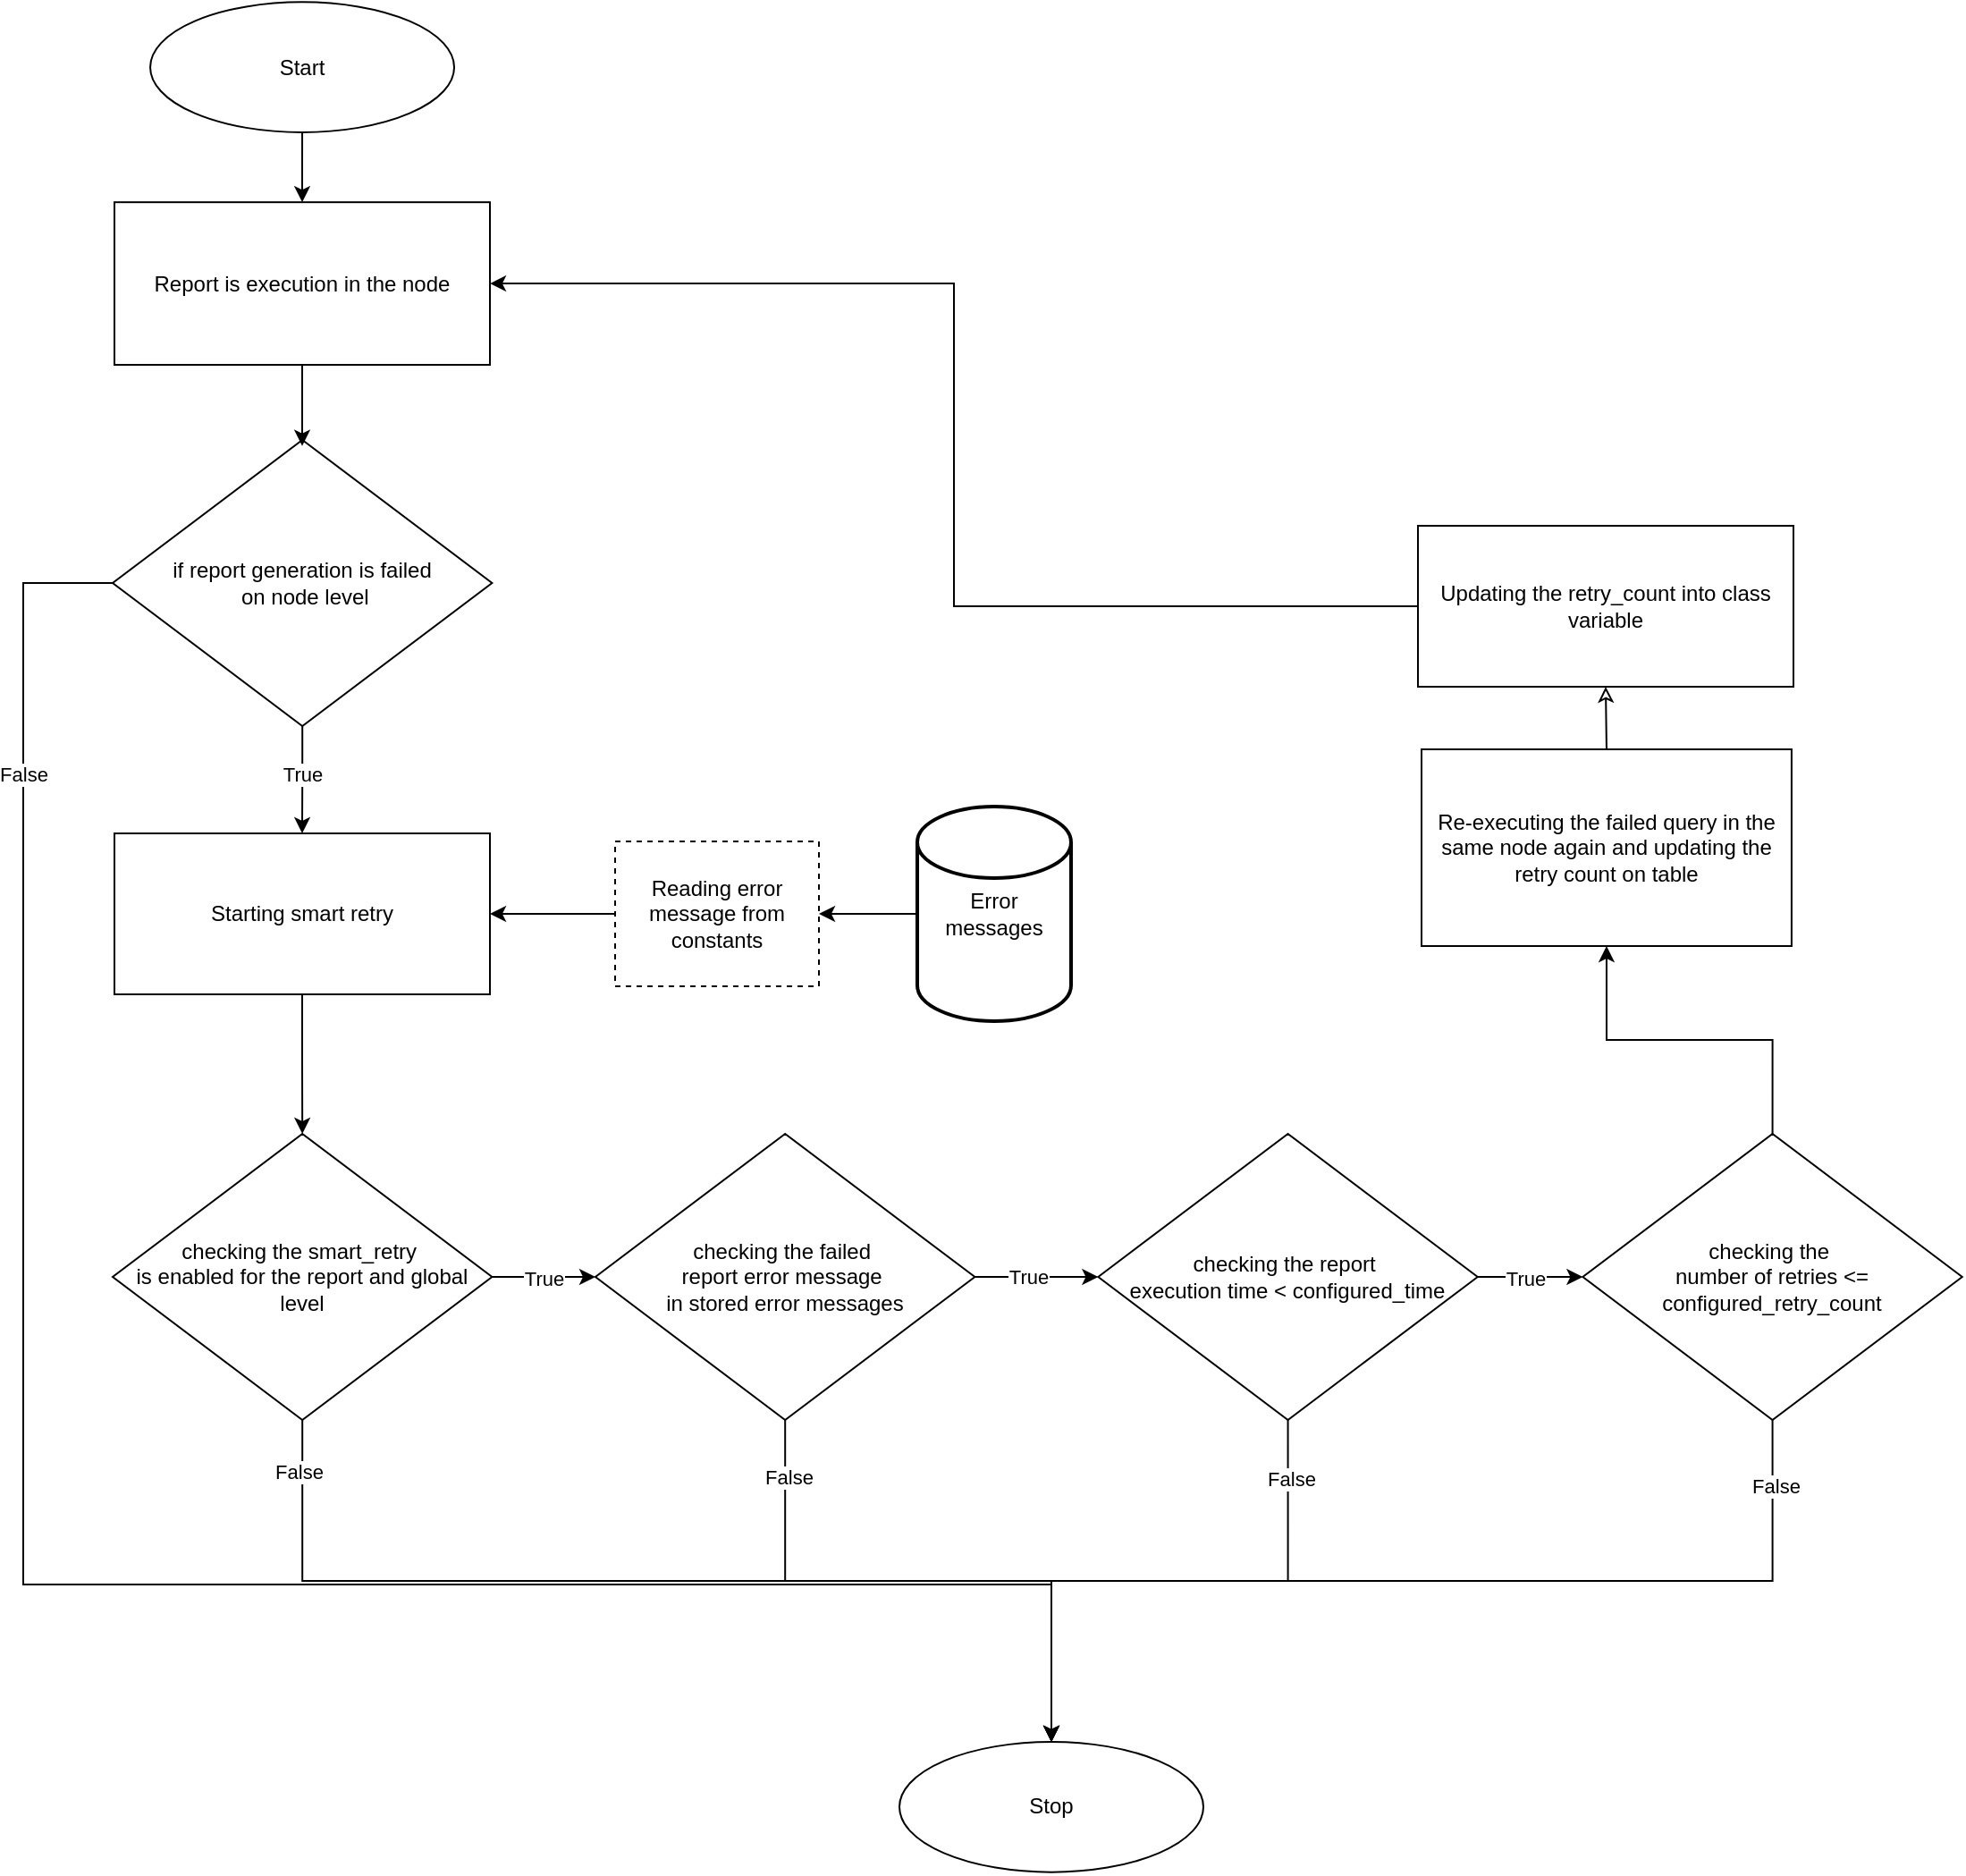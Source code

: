 <mxfile version="26.2.14">
  <diagram name="Page-1" id="eXSfmjUFuQOITZMK3o8C">
    <mxGraphModel dx="1678" dy="1040" grid="1" gridSize="10" guides="1" tooltips="1" connect="1" arrows="1" fold="1" page="1" pageScale="1" pageWidth="827" pageHeight="1169" math="0" shadow="0">
      <root>
        <mxCell id="0" />
        <mxCell id="1" parent="0" />
        <mxCell id="Di3fAgxtV0VW0kk3TTDr-3" value="" style="edgeStyle=orthogonalEdgeStyle;rounded=0;orthogonalLoop=1;jettySize=auto;html=1;" parent="1" source="Di3fAgxtV0VW0kk3TTDr-1" target="Di3fAgxtV0VW0kk3TTDr-2" edge="1">
          <mxGeometry relative="1" as="geometry" />
        </mxCell>
        <mxCell id="Di3fAgxtV0VW0kk3TTDr-1" value="Start" style="ellipse;whiteSpace=wrap;html=1;fillColor=none;" parent="1" vertex="1">
          <mxGeometry x="131.02" y="65.14" width="170" height="72.86" as="geometry" />
        </mxCell>
        <mxCell id="Di3fAgxtV0VW0kk3TTDr-5" value="" style="edgeStyle=orthogonalEdgeStyle;rounded=0;orthogonalLoop=1;jettySize=auto;html=1;" parent="1" source="Di3fAgxtV0VW0kk3TTDr-2" edge="1">
          <mxGeometry relative="1" as="geometry">
            <mxPoint x="216" y="313.35" as="targetPoint" />
          </mxGeometry>
        </mxCell>
        <mxCell id="Di3fAgxtV0VW0kk3TTDr-2" value="Report is execution in the node" style="whiteSpace=wrap;html=1;fillColor=none;" parent="1" vertex="1">
          <mxGeometry x="111" y="177.08" width="210" height="90.92" as="geometry" />
        </mxCell>
        <mxCell id="Di3fAgxtV0VW0kk3TTDr-7" value="" style="edgeStyle=orthogonalEdgeStyle;rounded=0;orthogonalLoop=1;jettySize=auto;html=1;" parent="1" source="m6Lgri4AIF165tDDJpC_-48" target="Di3fAgxtV0VW0kk3TTDr-6" edge="1">
          <mxGeometry relative="1" as="geometry">
            <mxPoint x="216" y="490" as="sourcePoint" />
          </mxGeometry>
        </mxCell>
        <mxCell id="m6Lgri4AIF165tDDJpC_-50" value="True" style="edgeLabel;html=1;align=center;verticalAlign=middle;resizable=0;points=[];" vertex="1" connectable="0" parent="Di3fAgxtV0VW0kk3TTDr-7">
          <mxGeometry x="-0.114" relative="1" as="geometry">
            <mxPoint as="offset" />
          </mxGeometry>
        </mxCell>
        <mxCell id="m6Lgri4AIF165tDDJpC_-33" style="edgeStyle=orthogonalEdgeStyle;rounded=0;orthogonalLoop=1;jettySize=auto;html=1;exitX=0.5;exitY=1;exitDx=0;exitDy=0;entryX=0.5;entryY=0;entryDx=0;entryDy=0;" edge="1" parent="1" source="Di3fAgxtV0VW0kk3TTDr-6" target="m6Lgri4AIF165tDDJpC_-32">
          <mxGeometry relative="1" as="geometry" />
        </mxCell>
        <mxCell id="Di3fAgxtV0VW0kk3TTDr-6" value="Starting smart retry" style="whiteSpace=wrap;html=1;fillColor=none;" parent="1" vertex="1">
          <mxGeometry x="111" y="530" width="210" height="90" as="geometry" />
        </mxCell>
        <mxCell id="Di3fAgxtV0VW0kk3TTDr-21" value="" style="edgeStyle=orthogonalEdgeStyle;rounded=0;orthogonalLoop=1;jettySize=auto;html=1;" parent="1" source="Di3fAgxtV0VW0kk3TTDr-8" target="Di3fAgxtV0VW0kk3TTDr-23" edge="1">
          <mxGeometry relative="1" as="geometry">
            <mxPoint x="485.15" y="911" as="targetPoint" />
          </mxGeometry>
        </mxCell>
        <mxCell id="Di3fAgxtV0VW0kk3TTDr-38" value="True" style="edgeLabel;html=1;align=center;verticalAlign=middle;resizable=0;points=[];" parent="Di3fAgxtV0VW0kk3TTDr-21" vertex="1" connectable="0">
          <mxGeometry x="-0.146" relative="1" as="geometry">
            <mxPoint as="offset" />
          </mxGeometry>
        </mxCell>
        <mxCell id="m6Lgri4AIF165tDDJpC_-23" style="edgeStyle=orthogonalEdgeStyle;rounded=0;orthogonalLoop=1;jettySize=auto;html=1;exitX=0.5;exitY=1;exitDx=0;exitDy=0;" edge="1" parent="1" source="Di3fAgxtV0VW0kk3TTDr-8" target="Di3fAgxtV0VW0kk3TTDr-31">
          <mxGeometry relative="1" as="geometry" />
        </mxCell>
        <mxCell id="m6Lgri4AIF165tDDJpC_-45" value="False" style="edgeLabel;html=1;align=center;verticalAlign=middle;resizable=0;points=[];" vertex="1" connectable="0" parent="m6Lgri4AIF165tDDJpC_-23">
          <mxGeometry x="-0.804" y="2" relative="1" as="geometry">
            <mxPoint as="offset" />
          </mxGeometry>
        </mxCell>
        <mxCell id="Di3fAgxtV0VW0kk3TTDr-8" value="checking the failed&amp;nbsp;&lt;div&gt;report error message&amp;nbsp;&lt;/div&gt;&lt;div&gt;in stored error messages&lt;/div&gt;" style="rhombus;whiteSpace=wrap;html=1;fillColor=none;" parent="1" vertex="1">
          <mxGeometry x="380" y="698" width="212.19" height="160" as="geometry" />
        </mxCell>
        <mxCell id="m6Lgri4AIF165tDDJpC_-21" style="edgeStyle=orthogonalEdgeStyle;rounded=0;orthogonalLoop=1;jettySize=auto;html=1;exitX=1;exitY=0.5;exitDx=0;exitDy=0;entryX=0;entryY=0.5;entryDx=0;entryDy=0;" edge="1" parent="1" source="Di3fAgxtV0VW0kk3TTDr-23" target="m6Lgri4AIF165tDDJpC_-17">
          <mxGeometry relative="1" as="geometry" />
        </mxCell>
        <mxCell id="m6Lgri4AIF165tDDJpC_-22" value="True" style="edgeLabel;html=1;align=center;verticalAlign=middle;resizable=0;points=[];" vertex="1" connectable="0" parent="m6Lgri4AIF165tDDJpC_-21">
          <mxGeometry x="-0.106" y="-1" relative="1" as="geometry">
            <mxPoint as="offset" />
          </mxGeometry>
        </mxCell>
        <mxCell id="m6Lgri4AIF165tDDJpC_-25" style="edgeStyle=orthogonalEdgeStyle;rounded=0;orthogonalLoop=1;jettySize=auto;html=1;exitX=0.5;exitY=1;exitDx=0;exitDy=0;entryX=0.5;entryY=0;entryDx=0;entryDy=0;" edge="1" parent="1" source="Di3fAgxtV0VW0kk3TTDr-23" target="Di3fAgxtV0VW0kk3TTDr-31">
          <mxGeometry relative="1" as="geometry" />
        </mxCell>
        <mxCell id="m6Lgri4AIF165tDDJpC_-46" value="False" style="edgeLabel;html=1;align=center;verticalAlign=middle;resizable=0;points=[];" vertex="1" connectable="0" parent="m6Lgri4AIF165tDDJpC_-25">
          <mxGeometry x="-0.789" y="1" relative="1" as="geometry">
            <mxPoint as="offset" />
          </mxGeometry>
        </mxCell>
        <mxCell id="Di3fAgxtV0VW0kk3TTDr-23" value="checking the report&amp;nbsp;&lt;br&gt;&lt;span style=&quot;background-color: transparent; color: light-dark(rgb(0, 0, 0), rgb(255, 255, 255));&quot;&gt;execution time &amp;lt; configured_time&lt;/span&gt;" style="rhombus;whiteSpace=wrap;html=1;fillColor=none;" parent="1" vertex="1">
          <mxGeometry x="661.19" y="698" width="212.19" height="160" as="geometry" />
        </mxCell>
        <mxCell id="Di3fAgxtV0VW0kk3TTDr-31" value="Stop" style="ellipse;whiteSpace=wrap;html=1;fillColor=none;" parent="1" vertex="1">
          <mxGeometry x="550" y="1038" width="170" height="72.86" as="geometry" />
        </mxCell>
        <mxCell id="m6Lgri4AIF165tDDJpC_-27" style="edgeStyle=orthogonalEdgeStyle;rounded=0;orthogonalLoop=1;jettySize=auto;html=1;exitX=0;exitY=0.5;exitDx=0;exitDy=0;exitPerimeter=0;entryX=1;entryY=0.5;entryDx=0;entryDy=0;" edge="1" parent="1" source="m6Lgri4AIF165tDDJpC_-2" target="m6Lgri4AIF165tDDJpC_-10">
          <mxGeometry relative="1" as="geometry" />
        </mxCell>
        <mxCell id="m6Lgri4AIF165tDDJpC_-2" value="Error messages" style="strokeWidth=2;html=1;shape=mxgraph.flowchart.database;whiteSpace=wrap;" vertex="1" parent="1">
          <mxGeometry x="560" y="515" width="86" height="120" as="geometry" />
        </mxCell>
        <mxCell id="m6Lgri4AIF165tDDJpC_-28" style="edgeStyle=orthogonalEdgeStyle;rounded=0;orthogonalLoop=1;jettySize=auto;html=1;exitX=0;exitY=0.5;exitDx=0;exitDy=0;entryX=1;entryY=0.5;entryDx=0;entryDy=0;" edge="1" parent="1" source="m6Lgri4AIF165tDDJpC_-10" target="Di3fAgxtV0VW0kk3TTDr-6">
          <mxGeometry relative="1" as="geometry" />
        </mxCell>
        <mxCell id="m6Lgri4AIF165tDDJpC_-10" value="Reading error message from constants" style="rounded=0;whiteSpace=wrap;html=1;fillColor=none;dashed=1;" vertex="1" parent="1">
          <mxGeometry x="391" y="534.5" width="114" height="81" as="geometry" />
        </mxCell>
        <mxCell id="m6Lgri4AIF165tDDJpC_-26" style="edgeStyle=orthogonalEdgeStyle;rounded=0;orthogonalLoop=1;jettySize=auto;html=1;exitX=0.5;exitY=1;exitDx=0;exitDy=0;entryX=0.5;entryY=0;entryDx=0;entryDy=0;" edge="1" parent="1" source="m6Lgri4AIF165tDDJpC_-17" target="Di3fAgxtV0VW0kk3TTDr-31">
          <mxGeometry relative="1" as="geometry" />
        </mxCell>
        <mxCell id="m6Lgri4AIF165tDDJpC_-47" value="False" style="edgeLabel;html=1;align=center;verticalAlign=middle;resizable=0;points=[];" vertex="1" connectable="0" parent="m6Lgri4AIF165tDDJpC_-26">
          <mxGeometry x="-0.873" y="1" relative="1" as="geometry">
            <mxPoint as="offset" />
          </mxGeometry>
        </mxCell>
        <mxCell id="m6Lgri4AIF165tDDJpC_-42" style="edgeStyle=orthogonalEdgeStyle;rounded=0;orthogonalLoop=1;jettySize=auto;html=1;exitX=0.5;exitY=0;exitDx=0;exitDy=0;entryX=0.5;entryY=1;entryDx=0;entryDy=0;" edge="1" parent="1" source="m6Lgri4AIF165tDDJpC_-17" target="m6Lgri4AIF165tDDJpC_-39">
          <mxGeometry relative="1" as="geometry" />
        </mxCell>
        <mxCell id="m6Lgri4AIF165tDDJpC_-17" value="checking the&amp;nbsp;&lt;div&gt;number of retries &amp;lt;=&lt;/div&gt;&lt;div&gt;configured_retry_count&lt;/div&gt;" style="rhombus;whiteSpace=wrap;html=1;fillColor=none;" vertex="1" parent="1">
          <mxGeometry x="932.19" y="698" width="212.19" height="160" as="geometry" />
        </mxCell>
        <mxCell id="m6Lgri4AIF165tDDJpC_-34" style="edgeStyle=orthogonalEdgeStyle;rounded=0;orthogonalLoop=1;jettySize=auto;html=1;exitX=1;exitY=0.5;exitDx=0;exitDy=0;entryX=0;entryY=0.5;entryDx=0;entryDy=0;" edge="1" parent="1" source="m6Lgri4AIF165tDDJpC_-32" target="Di3fAgxtV0VW0kk3TTDr-8">
          <mxGeometry relative="1" as="geometry" />
        </mxCell>
        <mxCell id="m6Lgri4AIF165tDDJpC_-37" value="True" style="edgeLabel;html=1;align=center;verticalAlign=middle;resizable=0;points=[];" vertex="1" connectable="0" parent="m6Lgri4AIF165tDDJpC_-34">
          <mxGeometry x="0.003" y="-1" relative="1" as="geometry">
            <mxPoint as="offset" />
          </mxGeometry>
        </mxCell>
        <mxCell id="m6Lgri4AIF165tDDJpC_-38" style="edgeStyle=orthogonalEdgeStyle;rounded=0;orthogonalLoop=1;jettySize=auto;html=1;exitX=0.5;exitY=1;exitDx=0;exitDy=0;entryX=0.5;entryY=0;entryDx=0;entryDy=0;" edge="1" parent="1" source="m6Lgri4AIF165tDDJpC_-32" target="Di3fAgxtV0VW0kk3TTDr-31">
          <mxGeometry relative="1" as="geometry" />
        </mxCell>
        <mxCell id="m6Lgri4AIF165tDDJpC_-44" value="False" style="edgeLabel;html=1;align=center;verticalAlign=middle;resizable=0;points=[];" vertex="1" connectable="0" parent="m6Lgri4AIF165tDDJpC_-38">
          <mxGeometry x="-0.904" y="-2" relative="1" as="geometry">
            <mxPoint as="offset" />
          </mxGeometry>
        </mxCell>
        <mxCell id="m6Lgri4AIF165tDDJpC_-32" value="checking the smart_retry&amp;nbsp;&lt;div&gt;is enabled for the report and global level&lt;/div&gt;" style="rhombus;whiteSpace=wrap;html=1;fillColor=none;" vertex="1" parent="1">
          <mxGeometry x="110" y="698" width="212.19" height="160" as="geometry" />
        </mxCell>
        <mxCell id="m6Lgri4AIF165tDDJpC_-39" value="Re-executing the failed query in the same node again and updating the retry count on table" style="whiteSpace=wrap;html=1;fillColor=none;" vertex="1" parent="1">
          <mxGeometry x="842" y="483" width="206.96" height="110" as="geometry" />
        </mxCell>
        <mxCell id="m6Lgri4AIF165tDDJpC_-40" style="edgeStyle=orthogonalEdgeStyle;rounded=0;orthogonalLoop=1;jettySize=auto;html=1;exitX=0.5;exitY=1;exitDx=0;exitDy=0;entryX=0.5;entryY=0;entryDx=0;entryDy=0;startArrow=classic;startFill=0;endArrow=none;" edge="1" parent="1" source="m6Lgri4AIF165tDDJpC_-41" target="m6Lgri4AIF165tDDJpC_-39">
          <mxGeometry relative="1" as="geometry" />
        </mxCell>
        <mxCell id="m6Lgri4AIF165tDDJpC_-43" style="edgeStyle=orthogonalEdgeStyle;rounded=0;orthogonalLoop=1;jettySize=auto;html=1;exitX=0;exitY=0.5;exitDx=0;exitDy=0;entryX=1;entryY=0.5;entryDx=0;entryDy=0;" edge="1" parent="1" source="m6Lgri4AIF165tDDJpC_-41" target="Di3fAgxtV0VW0kk3TTDr-2">
          <mxGeometry relative="1" as="geometry" />
        </mxCell>
        <mxCell id="m6Lgri4AIF165tDDJpC_-41" value="Updating the retry_count into class variable" style="whiteSpace=wrap;html=1;fillColor=none;" vertex="1" parent="1">
          <mxGeometry x="840" y="358" width="210" height="90" as="geometry" />
        </mxCell>
        <mxCell id="m6Lgri4AIF165tDDJpC_-51" style="edgeStyle=orthogonalEdgeStyle;rounded=0;orthogonalLoop=1;jettySize=auto;html=1;exitX=0;exitY=0.5;exitDx=0;exitDy=0;entryX=0.5;entryY=0;entryDx=0;entryDy=0;" edge="1" parent="1" source="m6Lgri4AIF165tDDJpC_-48" target="Di3fAgxtV0VW0kk3TTDr-31">
          <mxGeometry relative="1" as="geometry">
            <Array as="points">
              <mxPoint x="60" y="390" />
              <mxPoint x="60" y="950" />
              <mxPoint x="635" y="950" />
            </Array>
          </mxGeometry>
        </mxCell>
        <mxCell id="m6Lgri4AIF165tDDJpC_-52" value="False" style="edgeLabel;html=1;align=center;verticalAlign=middle;resizable=0;points=[];" vertex="1" connectable="0" parent="m6Lgri4AIF165tDDJpC_-51">
          <mxGeometry x="-0.754" relative="1" as="geometry">
            <mxPoint as="offset" />
          </mxGeometry>
        </mxCell>
        <mxCell id="m6Lgri4AIF165tDDJpC_-48" value="if report generation is failed&lt;div&gt;&amp;nbsp;on node level&lt;/div&gt;" style="rhombus;whiteSpace=wrap;html=1;fillColor=none;" vertex="1" parent="1">
          <mxGeometry x="110" y="310" width="212.19" height="160" as="geometry" />
        </mxCell>
      </root>
    </mxGraphModel>
  </diagram>
</mxfile>

